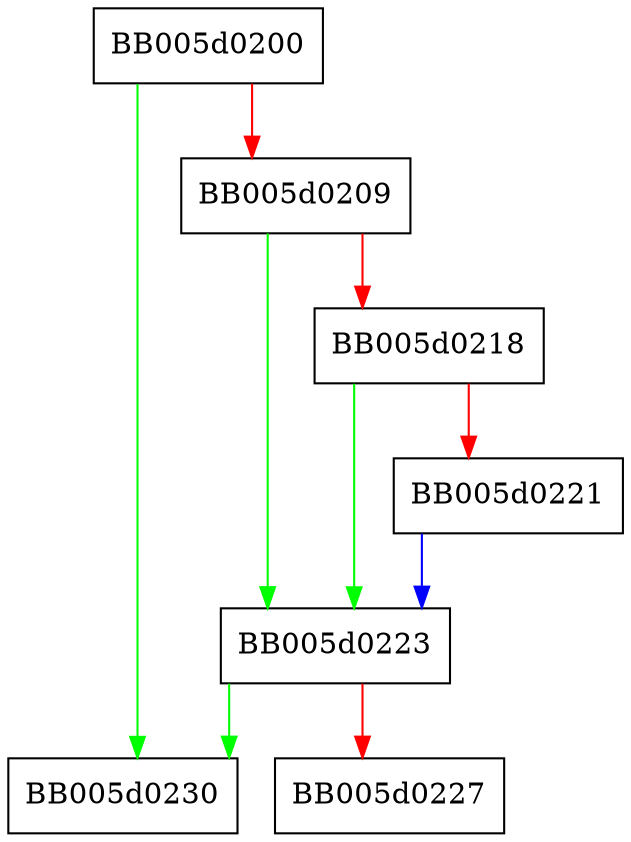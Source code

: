 digraph EVP_PKEY_get_bits {
  node [shape="box"];
  graph [splines=ortho];
  BB005d0200 -> BB005d0230 [color="green"];
  BB005d0200 -> BB005d0209 [color="red"];
  BB005d0209 -> BB005d0223 [color="green"];
  BB005d0209 -> BB005d0218 [color="red"];
  BB005d0218 -> BB005d0223 [color="green"];
  BB005d0218 -> BB005d0221 [color="red"];
  BB005d0221 -> BB005d0223 [color="blue"];
  BB005d0223 -> BB005d0230 [color="green"];
  BB005d0223 -> BB005d0227 [color="red"];
}